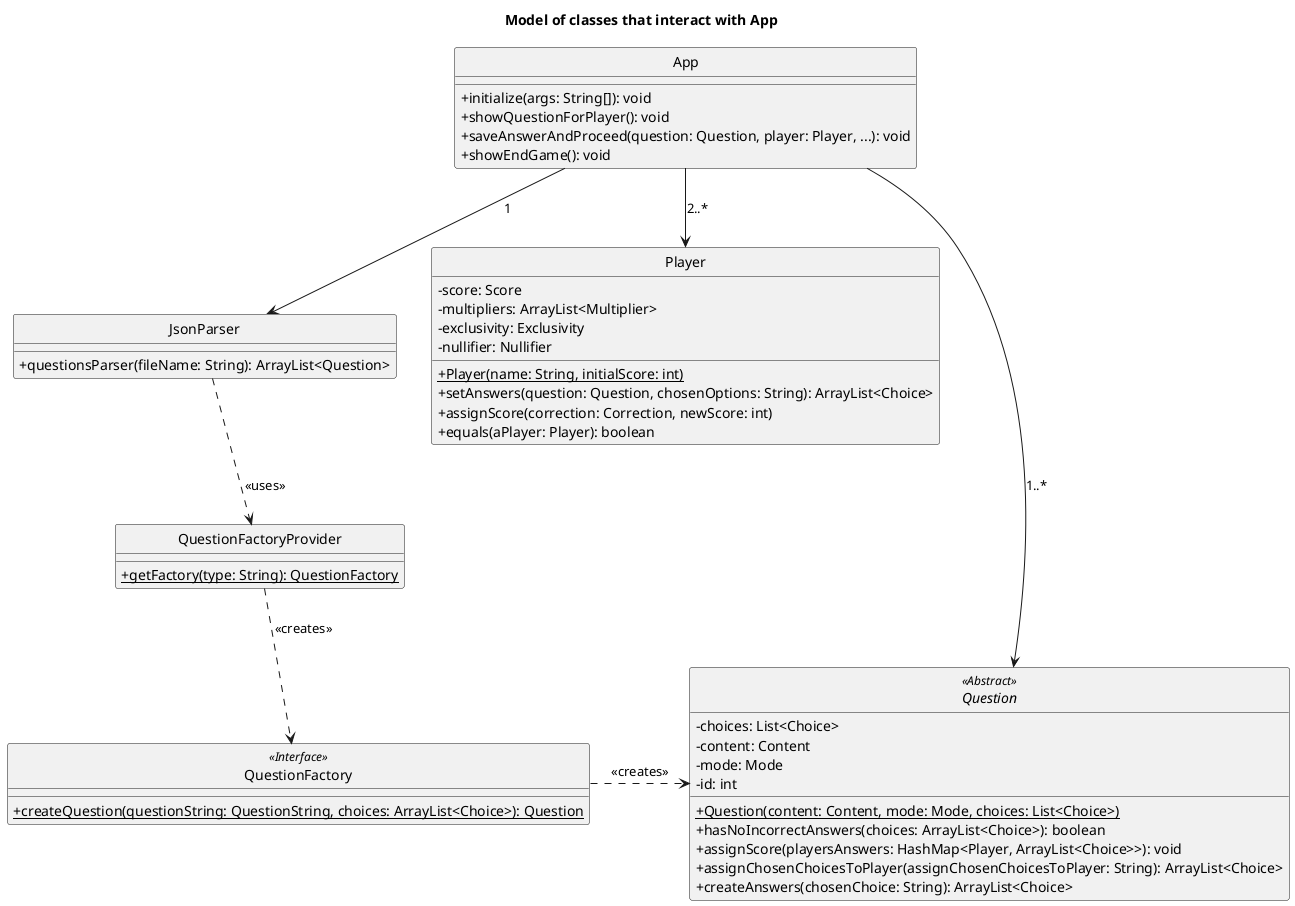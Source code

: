 @startuml

skinparam monochrome true
hide circle
skinparam classAttributeIconSize 0

title: Model of classes that interact with App

class App {
+initialize(args: String[]): void
+showQuestionForPlayer(): void
+saveAnswerAndProceed(question: Question, player: Player, ...): void
+showEndGame(): void
}

abstract class Question{
-choices: List<Choice>
-content: Content
-mode: Mode
-id: int
+{static}Question(content: Content, mode: Mode, choices: List<Choice>)
+hasNoIncorrectAnswers(choices: ArrayList<Choice>): boolean
+assignScore(playersAnswers: HashMap<Player, ArrayList<Choice>>): void
+assignChosenChoicesToPlayer(assignChosenChoicesToPlayer: String): ArrayList<Choice>
+createAnswers(chosenChoice: String): ArrayList<Choice>
}

class Player{
-score: Score
-multipliers: ArrayList<Multiplier>
-exclusivity: Exclusivity
-nullifier: Nullifier
+{static}Player(name: String, initialScore: int)
+setAnswers(question: Question, chosenOptions: String): ArrayList<Choice>
+assignScore(correction: Correction, newScore: int)
+equals(aPlayer: Player): boolean
}

class JsonParser{
+questionsParser(fileName: String): ArrayList<Question>
}

class QuestionFactoryProvider{
+{static}getFactory(type: String): QuestionFactory
}

class QuestionFactory{
+{static}createQuestion(questionString: QuestionString, choices: ArrayList<Choice>): Question
}

App --> Question:1..*
App --> Player:2..*
App --> JsonParser:1

JsonParser ..> QuestionFactoryProvider: <<uses>>
QuestionFactory .> Question: "<<creates>>"

QuestionFactoryProvider ..> QuestionFactory: "<<creates>>"

Question <<Abstract>>
QuestionFactory <<Interface>>

@enduml